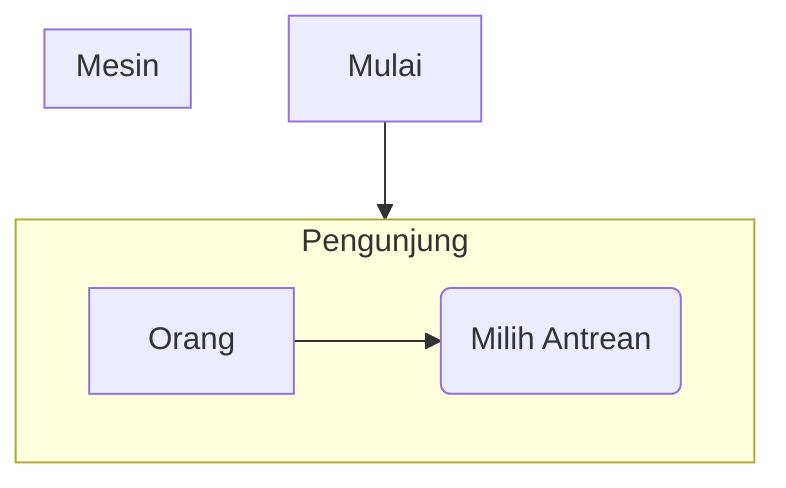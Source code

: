 flowchart TB
Mulai --> Pengunjung
subgraph Pengunjung
Orang --> a("`Milih Antrean`")
end
subgraph Mesin
end
